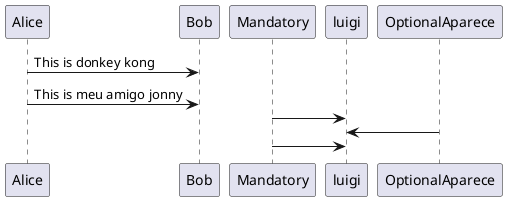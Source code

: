@startuml featureModel

!log tentando fazer os modelos de features de acordo com a Api ReactFeature

!procedure $optionalfeature($feature, $aparecer)
!if ($aparecer==1)
  OptionalAparece -> $feature.children 
!else
  OptionalNaoAparece ->
!endif
!endprocedure

!procedure $alternativefeature($feature,$optional,$resultlength)
    !if ($optional==1) && ($resultlength==0) 
      $optionalfeature($feature,1)
    !elseif (resultlength==0) && ($optional==0)
      princesa -> nao esta nesse castelo.
    !else
      $mandatoryfeature($feature)    
    !endif 
!endprocedure

!procedure $mandatoryfeature($feature)
    Mandatory -> $feature.children
!endprocedure

!$parent = { "oi" : "meu amigo jonny"}

!$children = { "banana" : "na caixa"}

!$teste = "supercaligraphilistic"

!$feature = { "name": "banana na caixa", "parent" : "donkey kong", "children" : "luigi", "component": "meu componente" }

!$relation = { "mandatory" : "oi", "optional" : 1, "alternative" : 0 }

!$aparecer = 1

!log rescreve a variavel apenas se ela for undefined
!$teste ?= "super"

!log reatribui um novo valor na variável assim:
!$teste = $parent.oi

Alice -> Bob : This is $feature.parent
Alice -> Bob : This is $teste

$mandatoryfeature($feature)

$optionalfeature($feature, $aparecer)

$alternativefeature($feature, 0, 0)

@enduml